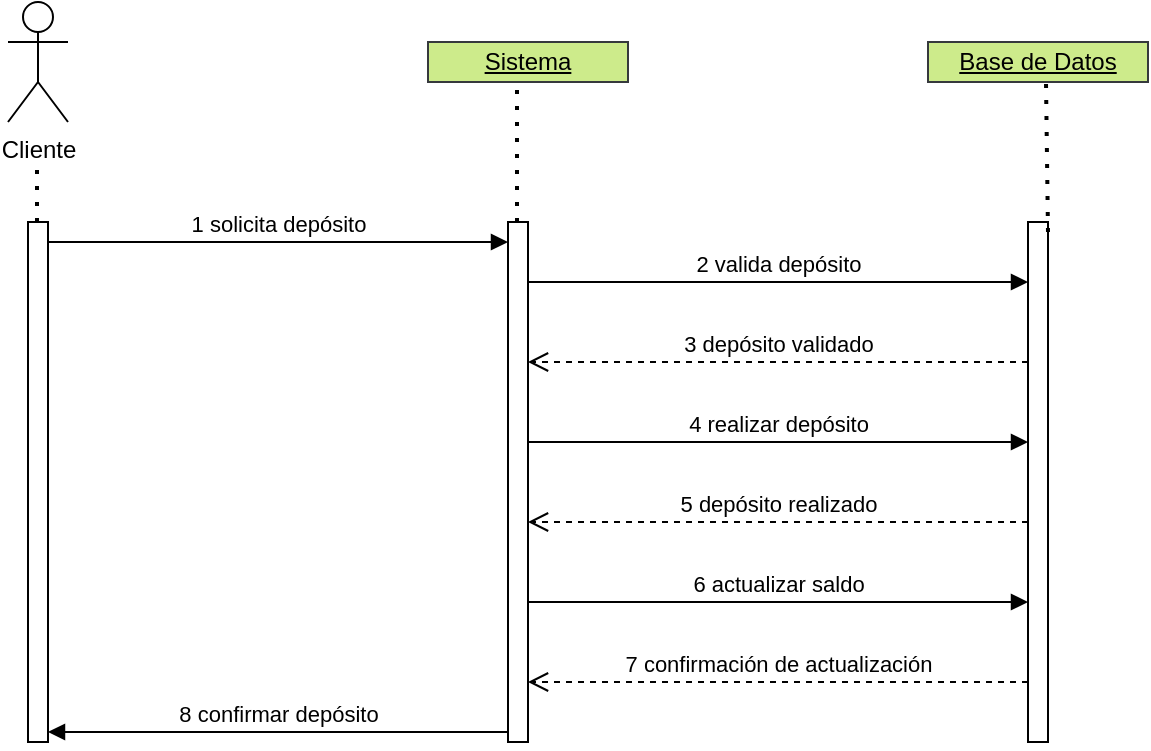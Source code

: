 <mxfile version="24.7.16">
  <diagram name="Página-1" id="5cV3AcG7qnUFXE12LRqK">
    <mxGraphModel dx="1050" dy="530" grid="1" gridSize="10" guides="1" tooltips="1" connect="1" arrows="1" fold="1" page="1" pageScale="1" pageWidth="827" pageHeight="1169" math="0" shadow="0">
      <root>
        <mxCell id="0" />
        <mxCell id="1" parent="0" />
        <mxCell id="4YtMcMlLKhMX5PK7RZQ1-1" value="&lt;u&gt;Sistema&lt;/u&gt;" style="html=1;whiteSpace=wrap;fillColor=#cdeb8b;strokeColor=#36393d;" vertex="1" parent="1">
          <mxGeometry x="300" y="70" width="100" height="20" as="geometry" />
        </mxCell>
        <mxCell id="4YtMcMlLKhMX5PK7RZQ1-2" value="&lt;u&gt;Base de Datos&lt;/u&gt;" style="html=1;whiteSpace=wrap;fillColor=#cdeb8b;strokeColor=#36393d;" vertex="1" parent="1">
          <mxGeometry x="550" y="70" width="110" height="20" as="geometry" />
        </mxCell>
        <mxCell id="4YtMcMlLKhMX5PK7RZQ1-3" value="Cliente" style="shape=umlActor;verticalLabelPosition=bottom;verticalAlign=top;html=1;outlineConnect=0;" vertex="1" parent="1">
          <mxGeometry x="90" y="50" width="30" height="60" as="geometry" />
        </mxCell>
        <mxCell id="4YtMcMlLKhMX5PK7RZQ1-4" value="" style="html=1;points=[[0,0,0,0,5],[0,1,0,0,-5],[1,0,0,0,5],[1,1,0,0,-5]];perimeter=orthogonalPerimeter;outlineConnect=0;targetShapes=umlLifeline;portConstraint=eastwest;newEdgeStyle={&quot;curved&quot;:0,&quot;rounded&quot;:0};" vertex="1" parent="1">
          <mxGeometry x="100" y="160" width="10" height="260" as="geometry" />
        </mxCell>
        <mxCell id="4YtMcMlLKhMX5PK7RZQ1-5" value="" style="html=1;points=[[0,0,0,0,5],[0,1,0,0,-5],[1,0,0,0,5],[1,1,0,0,-5]];perimeter=orthogonalPerimeter;outlineConnect=0;targetShapes=umlLifeline;portConstraint=eastwest;newEdgeStyle={&quot;curved&quot;:0,&quot;rounded&quot;:0};" vertex="1" parent="1">
          <mxGeometry x="340" y="160" width="10" height="260" as="geometry" />
        </mxCell>
        <mxCell id="4YtMcMlLKhMX5PK7RZQ1-6" value="" style="html=1;points=[[0,0,0,0,5],[0,1,0,0,-5],[1,0,0,0,5],[1,1,0,0,-5]];perimeter=orthogonalPerimeter;outlineConnect=0;targetShapes=umlLifeline;portConstraint=eastwest;newEdgeStyle={&quot;curved&quot;:0,&quot;rounded&quot;:0};" vertex="1" parent="1">
          <mxGeometry x="600" y="160" width="10" height="260" as="geometry" />
        </mxCell>
        <mxCell id="4YtMcMlLKhMX5PK7RZQ1-7" value="1 solicita depósito" style="html=1;verticalAlign=bottom;endArrow=block;curved=0;rounded=0;" edge="1" parent="1" target="4YtMcMlLKhMX5PK7RZQ1-5">
          <mxGeometry width="80" relative="1" as="geometry">
            <mxPoint x="110" y="170" as="sourcePoint" />
            <mxPoint x="190" y="170" as="targetPoint" />
          </mxGeometry>
        </mxCell>
        <mxCell id="4YtMcMlLKhMX5PK7RZQ1-8" value="2 valida depósito" style="html=1;verticalAlign=bottom;endArrow=block;curved=0;rounded=0;" edge="1" parent="1">
          <mxGeometry width="80" relative="1" as="geometry">
            <mxPoint x="350" y="190" as="sourcePoint" />
            <mxPoint x="600" y="190" as="targetPoint" />
          </mxGeometry>
        </mxCell>
        <mxCell id="4YtMcMlLKhMX5PK7RZQ1-9" value="3 depósito validado" style="html=1;verticalAlign=bottom;endArrow=open;dashed=1;endSize=8;curved=0;rounded=0;" edge="1" parent="1" target="4YtMcMlLKhMX5PK7RZQ1-5">
          <mxGeometry relative="1" as="geometry">
            <mxPoint x="600" y="230" as="sourcePoint" />
            <mxPoint x="355" y="230" as="targetPoint" />
          </mxGeometry>
        </mxCell>
        <mxCell id="4YtMcMlLKhMX5PK7RZQ1-10" value="4 realizar depósito" style="html=1;verticalAlign=bottom;endArrow=block;curved=0;rounded=0;" edge="1" parent="1" source="4YtMcMlLKhMX5PK7RZQ1-5">
          <mxGeometry width="80" relative="1" as="geometry">
            <mxPoint x="355" y="270" as="sourcePoint" />
            <mxPoint x="600" y="270" as="targetPoint" />
            <mxPoint as="offset" />
          </mxGeometry>
        </mxCell>
        <mxCell id="4YtMcMlLKhMX5PK7RZQ1-11" value="5 depósito realizado" style="html=1;verticalAlign=bottom;endArrow=open;dashed=1;endSize=8;curved=0;rounded=0;" edge="1" parent="1" target="4YtMcMlLKhMX5PK7RZQ1-5">
          <mxGeometry relative="1" as="geometry">
            <mxPoint x="600" y="310" as="sourcePoint" />
            <mxPoint x="355" y="310" as="targetPoint" />
          </mxGeometry>
        </mxCell>
        <mxCell id="4YtMcMlLKhMX5PK7RZQ1-12" value="" style="endArrow=none;dashed=1;html=1;dashPattern=1 3;strokeWidth=2;rounded=0;entryX=0.5;entryY=1;entryDx=0;entryDy=0;" edge="1" parent="1" source="4YtMcMlLKhMX5PK7RZQ1-5">
          <mxGeometry width="50" height="50" relative="1" as="geometry">
            <mxPoint x="345" y="140" as="sourcePoint" />
            <mxPoint x="344.5" y="90" as="targetPoint" />
          </mxGeometry>
        </mxCell>
        <mxCell id="4YtMcMlLKhMX5PK7RZQ1-13" value="" style="endArrow=none;dashed=1;html=1;dashPattern=1 3;strokeWidth=2;rounded=0;entryX=0.5;entryY=1;entryDx=0;entryDy=0;" edge="1" parent="1" source="4YtMcMlLKhMX5PK7RZQ1-4">
          <mxGeometry width="50" height="50" relative="1" as="geometry">
            <mxPoint x="104.5" y="205" as="sourcePoint" />
            <mxPoint x="104.5" y="130" as="targetPoint" />
          </mxGeometry>
        </mxCell>
        <mxCell id="4YtMcMlLKhMX5PK7RZQ1-14" value="" style="endArrow=none;dashed=1;html=1;dashPattern=1 3;strokeWidth=2;rounded=0;entryX=0.5;entryY=1;entryDx=0;entryDy=0;exitX=1;exitY=0;exitDx=0;exitDy=5;exitPerimeter=0;" edge="1" parent="1" source="4YtMcMlLKhMX5PK7RZQ1-6">
          <mxGeometry width="50" height="50" relative="1" as="geometry">
            <mxPoint x="609" y="150" as="sourcePoint" />
            <mxPoint x="609" y="90" as="targetPoint" />
          </mxGeometry>
        </mxCell>
        <mxCell id="4YtMcMlLKhMX5PK7RZQ1-15" value="8 confirmar depósito" style="html=1;verticalAlign=bottom;endArrow=block;curved=0;rounded=0;entryX=1;entryY=1;entryDx=0;entryDy=-5;entryPerimeter=0;" edge="1" parent="1" source="4YtMcMlLKhMX5PK7RZQ1-5" target="4YtMcMlLKhMX5PK7RZQ1-4">
          <mxGeometry width="80" relative="1" as="geometry">
            <mxPoint x="360" y="280" as="sourcePoint" />
            <mxPoint x="610" y="280" as="targetPoint" />
            <mxPoint as="offset" />
          </mxGeometry>
        </mxCell>
        <mxCell id="4YtMcMlLKhMX5PK7RZQ1-16" value="6 actualizar saldo" style="html=1;verticalAlign=bottom;endArrow=block;curved=0;rounded=0;" edge="1" parent="1">
          <mxGeometry width="80" relative="1" as="geometry">
            <mxPoint x="350" y="350" as="sourcePoint" />
            <mxPoint x="600" y="350" as="targetPoint" />
            <mxPoint as="offset" />
          </mxGeometry>
        </mxCell>
        <mxCell id="4YtMcMlLKhMX5PK7RZQ1-17" value="7 confirmación de actualización" style="html=1;verticalAlign=bottom;endArrow=open;dashed=1;endSize=8;curved=0;rounded=0;" edge="1" parent="1">
          <mxGeometry relative="1" as="geometry">
            <mxPoint x="600" y="390" as="sourcePoint" />
            <mxPoint x="350" y="390" as="targetPoint" />
          </mxGeometry>
        </mxCell>
      </root>
    </mxGraphModel>
  </diagram>
</mxfile>
